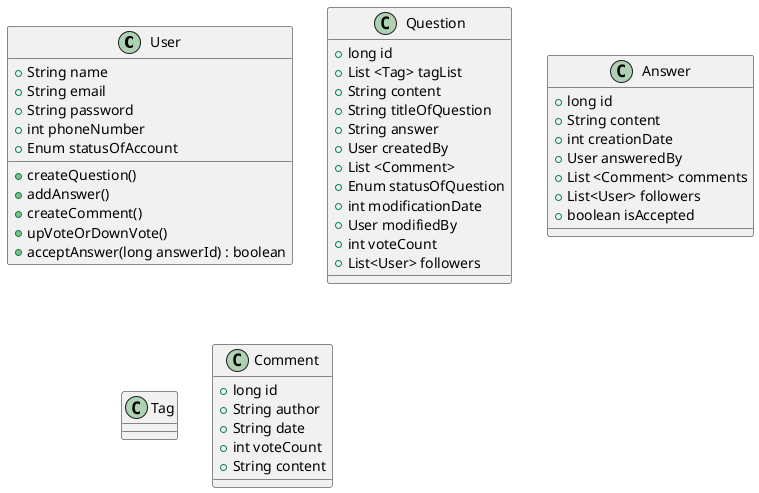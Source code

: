 @startuml



class User {
    + String name
    + String email
    + String password
    + int phoneNumber
    + Enum statusOfAccount
    + createQuestion()
    + addAnswer()
    + createComment()
    + upVoteOrDownVote()
    + acceptAnswer(long answerId) : boolean

}


class Question {
    + long id
    + List <Tag> tagList
    + String content
    + String titleOfQuestion
    + String answer
    + User createdBy
    + List <Comment>
    + Enum statusOfQuestion
    + int modificationDate
    + User modifiedBy
    + int voteCount
    + List<User> followers
}

class Answer {
    + long id
    + String content
    + int creationDate
    + User answeredBy
    + List <Comment> comments
    + List<User> followers
    + boolean isAccepted
}
class Tag {
}

class Comment{
    + long id
    + String author
    + String date
    + int voteCount
    + String content
}

@enduml